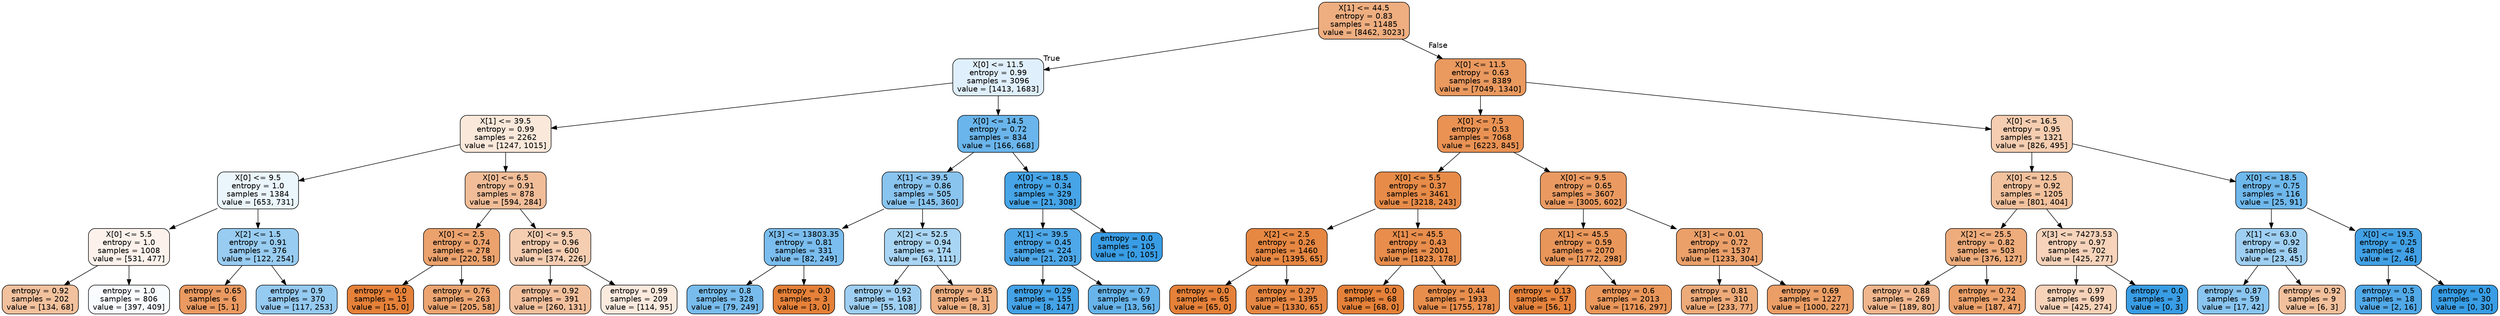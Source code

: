 digraph Tree {
node [shape=box, style="filled, rounded", color="black", fontname=helvetica] ;
edge [fontname=helvetica] ;
0 [label="X[1] <= 44.5\nentropy = 0.83\nsamples = 11485\nvalue = [8462, 3023]", fillcolor="#eeae80"] ;
1 [label="X[0] <= 11.5\nentropy = 0.99\nsamples = 3096\nvalue = [1413, 1683]", fillcolor="#dfeffb"] ;
0 -> 1 [labeldistance=2.5, labelangle=45, headlabel="True"] ;
2 [label="X[1] <= 39.5\nentropy = 0.99\nsamples = 2262\nvalue = [1247, 1015]", fillcolor="#fae8da"] ;
1 -> 2 ;
3 [label="X[0] <= 9.5\nentropy = 1.0\nsamples = 1384\nvalue = [653, 731]", fillcolor="#eaf5fc"] ;
2 -> 3 ;
4 [label="X[0] <= 5.5\nentropy = 1.0\nsamples = 1008\nvalue = [531, 477]", fillcolor="#fcf2eb"] ;
3 -> 4 ;
5 [label="entropy = 0.92\nsamples = 202\nvalue = [134, 68]", fillcolor="#f2c19d"] ;
4 -> 5 ;
6 [label="entropy = 1.0\nsamples = 806\nvalue = [397, 409]", fillcolor="#f9fcfe"] ;
4 -> 6 ;
7 [label="X[2] <= 1.5\nentropy = 0.91\nsamples = 376\nvalue = [122, 254]", fillcolor="#98ccf1"] ;
3 -> 7 ;
8 [label="entropy = 0.65\nsamples = 6\nvalue = [5, 1]", fillcolor="#ea9a61"] ;
7 -> 8 ;
9 [label="entropy = 0.9\nsamples = 370\nvalue = [117, 253]", fillcolor="#95caf1"] ;
7 -> 9 ;
10 [label="X[0] <= 6.5\nentropy = 0.91\nsamples = 878\nvalue = [594, 284]", fillcolor="#f1bd98"] ;
2 -> 10 ;
11 [label="X[0] <= 2.5\nentropy = 0.74\nsamples = 278\nvalue = [220, 58]", fillcolor="#eca26d"] ;
10 -> 11 ;
12 [label="entropy = 0.0\nsamples = 15\nvalue = [15, 0]", fillcolor="#e58139"] ;
11 -> 12 ;
13 [label="entropy = 0.76\nsamples = 263\nvalue = [205, 58]", fillcolor="#eca571"] ;
11 -> 13 ;
14 [label="X[0] <= 9.5\nentropy = 0.96\nsamples = 600\nvalue = [374, 226]", fillcolor="#f5cdb1"] ;
10 -> 14 ;
15 [label="entropy = 0.92\nsamples = 391\nvalue = [260, 131]", fillcolor="#f2c09d"] ;
14 -> 15 ;
16 [label="entropy = 0.99\nsamples = 209\nvalue = [114, 95]", fillcolor="#fbeade"] ;
14 -> 16 ;
17 [label="X[0] <= 14.5\nentropy = 0.72\nsamples = 834\nvalue = [166, 668]", fillcolor="#6ab5eb"] ;
1 -> 17 ;
18 [label="X[1] <= 39.5\nentropy = 0.86\nsamples = 505\nvalue = [145, 360]", fillcolor="#89c4ef"] ;
17 -> 18 ;
19 [label="X[3] <= 13803.35\nentropy = 0.81\nsamples = 331\nvalue = [82, 249]", fillcolor="#7abdee"] ;
18 -> 19 ;
20 [label="entropy = 0.8\nsamples = 328\nvalue = [79, 249]", fillcolor="#78bced"] ;
19 -> 20 ;
21 [label="entropy = 0.0\nsamples = 3\nvalue = [3, 0]", fillcolor="#e58139"] ;
19 -> 21 ;
22 [label="X[2] <= 52.5\nentropy = 0.94\nsamples = 174\nvalue = [63, 111]", fillcolor="#a9d5f4"] ;
18 -> 22 ;
23 [label="entropy = 0.92\nsamples = 163\nvalue = [55, 108]", fillcolor="#9ecff2"] ;
22 -> 23 ;
24 [label="entropy = 0.85\nsamples = 11\nvalue = [8, 3]", fillcolor="#efb083"] ;
22 -> 24 ;
25 [label="X[0] <= 18.5\nentropy = 0.34\nsamples = 329\nvalue = [21, 308]", fillcolor="#46a4e7"] ;
17 -> 25 ;
26 [label="X[1] <= 39.5\nentropy = 0.45\nsamples = 224\nvalue = [21, 203]", fillcolor="#4da7e8"] ;
25 -> 26 ;
27 [label="entropy = 0.29\nsamples = 155\nvalue = [8, 147]", fillcolor="#44a2e6"] ;
26 -> 27 ;
28 [label="entropy = 0.7\nsamples = 69\nvalue = [13, 56]", fillcolor="#67b4eb"] ;
26 -> 28 ;
29 [label="entropy = 0.0\nsamples = 105\nvalue = [0, 105]", fillcolor="#399de5"] ;
25 -> 29 ;
30 [label="X[0] <= 11.5\nentropy = 0.63\nsamples = 8389\nvalue = [7049, 1340]", fillcolor="#ea995f"] ;
0 -> 30 [labeldistance=2.5, labelangle=-45, headlabel="False"] ;
31 [label="X[0] <= 7.5\nentropy = 0.53\nsamples = 7068\nvalue = [6223, 845]", fillcolor="#e99254"] ;
30 -> 31 ;
32 [label="X[0] <= 5.5\nentropy = 0.37\nsamples = 3461\nvalue = [3218, 243]", fillcolor="#e78b48"] ;
31 -> 32 ;
33 [label="X[2] <= 2.5\nentropy = 0.26\nsamples = 1460\nvalue = [1395, 65]", fillcolor="#e68742"] ;
32 -> 33 ;
34 [label="entropy = 0.0\nsamples = 65\nvalue = [65, 0]", fillcolor="#e58139"] ;
33 -> 34 ;
35 [label="entropy = 0.27\nsamples = 1395\nvalue = [1330, 65]", fillcolor="#e68743"] ;
33 -> 35 ;
36 [label="X[1] <= 45.5\nentropy = 0.43\nsamples = 2001\nvalue = [1823, 178]", fillcolor="#e88d4c"] ;
32 -> 36 ;
37 [label="entropy = 0.0\nsamples = 68\nvalue = [68, 0]", fillcolor="#e58139"] ;
36 -> 37 ;
38 [label="entropy = 0.44\nsamples = 1933\nvalue = [1755, 178]", fillcolor="#e88e4d"] ;
36 -> 38 ;
39 [label="X[0] <= 9.5\nentropy = 0.65\nsamples = 3607\nvalue = [3005, 602]", fillcolor="#ea9a61"] ;
31 -> 39 ;
40 [label="X[1] <= 45.5\nentropy = 0.59\nsamples = 2070\nvalue = [1772, 298]", fillcolor="#e9965a"] ;
39 -> 40 ;
41 [label="entropy = 0.13\nsamples = 57\nvalue = [56, 1]", fillcolor="#e5833d"] ;
40 -> 41 ;
42 [label="entropy = 0.6\nsamples = 2013\nvalue = [1716, 297]", fillcolor="#ea975b"] ;
40 -> 42 ;
43 [label="X[3] <= 0.01\nentropy = 0.72\nsamples = 1537\nvalue = [1233, 304]", fillcolor="#eba06a"] ;
39 -> 43 ;
44 [label="entropy = 0.81\nsamples = 310\nvalue = [233, 77]", fillcolor="#eeab7a"] ;
43 -> 44 ;
45 [label="entropy = 0.69\nsamples = 1227\nvalue = [1000, 227]", fillcolor="#eb9e66"] ;
43 -> 45 ;
46 [label="X[0] <= 16.5\nentropy = 0.95\nsamples = 1321\nvalue = [826, 495]", fillcolor="#f5cdb0"] ;
30 -> 46 ;
47 [label="X[0] <= 12.5\nentropy = 0.92\nsamples = 1205\nvalue = [801, 404]", fillcolor="#f2c19d"] ;
46 -> 47 ;
48 [label="X[2] <= 25.5\nentropy = 0.82\nsamples = 503\nvalue = [376, 127]", fillcolor="#eeac7c"] ;
47 -> 48 ;
49 [label="entropy = 0.88\nsamples = 269\nvalue = [189, 80]", fillcolor="#f0b68d"] ;
48 -> 49 ;
50 [label="entropy = 0.72\nsamples = 234\nvalue = [187, 47]", fillcolor="#eca16b"] ;
48 -> 50 ;
51 [label="X[3] <= 74273.53\nentropy = 0.97\nsamples = 702\nvalue = [425, 277]", fillcolor="#f6d3ba"] ;
47 -> 51 ;
52 [label="entropy = 0.97\nsamples = 699\nvalue = [425, 274]", fillcolor="#f6d2b9"] ;
51 -> 52 ;
53 [label="entropy = 0.0\nsamples = 3\nvalue = [0, 3]", fillcolor="#399de5"] ;
51 -> 53 ;
54 [label="X[0] <= 18.5\nentropy = 0.75\nsamples = 116\nvalue = [25, 91]", fillcolor="#6fb8ec"] ;
46 -> 54 ;
55 [label="X[1] <= 63.0\nentropy = 0.92\nsamples = 68\nvalue = [23, 45]", fillcolor="#9ecff2"] ;
54 -> 55 ;
56 [label="entropy = 0.87\nsamples = 59\nvalue = [17, 42]", fillcolor="#89c5f0"] ;
55 -> 56 ;
57 [label="entropy = 0.92\nsamples = 9\nvalue = [6, 3]", fillcolor="#f2c09c"] ;
55 -> 57 ;
58 [label="X[0] <= 19.5\nentropy = 0.25\nsamples = 48\nvalue = [2, 46]", fillcolor="#42a1e6"] ;
54 -> 58 ;
59 [label="entropy = 0.5\nsamples = 18\nvalue = [2, 16]", fillcolor="#52a9e8"] ;
58 -> 59 ;
60 [label="entropy = 0.0\nsamples = 30\nvalue = [0, 30]", fillcolor="#399de5"] ;
58 -> 60 ;
}